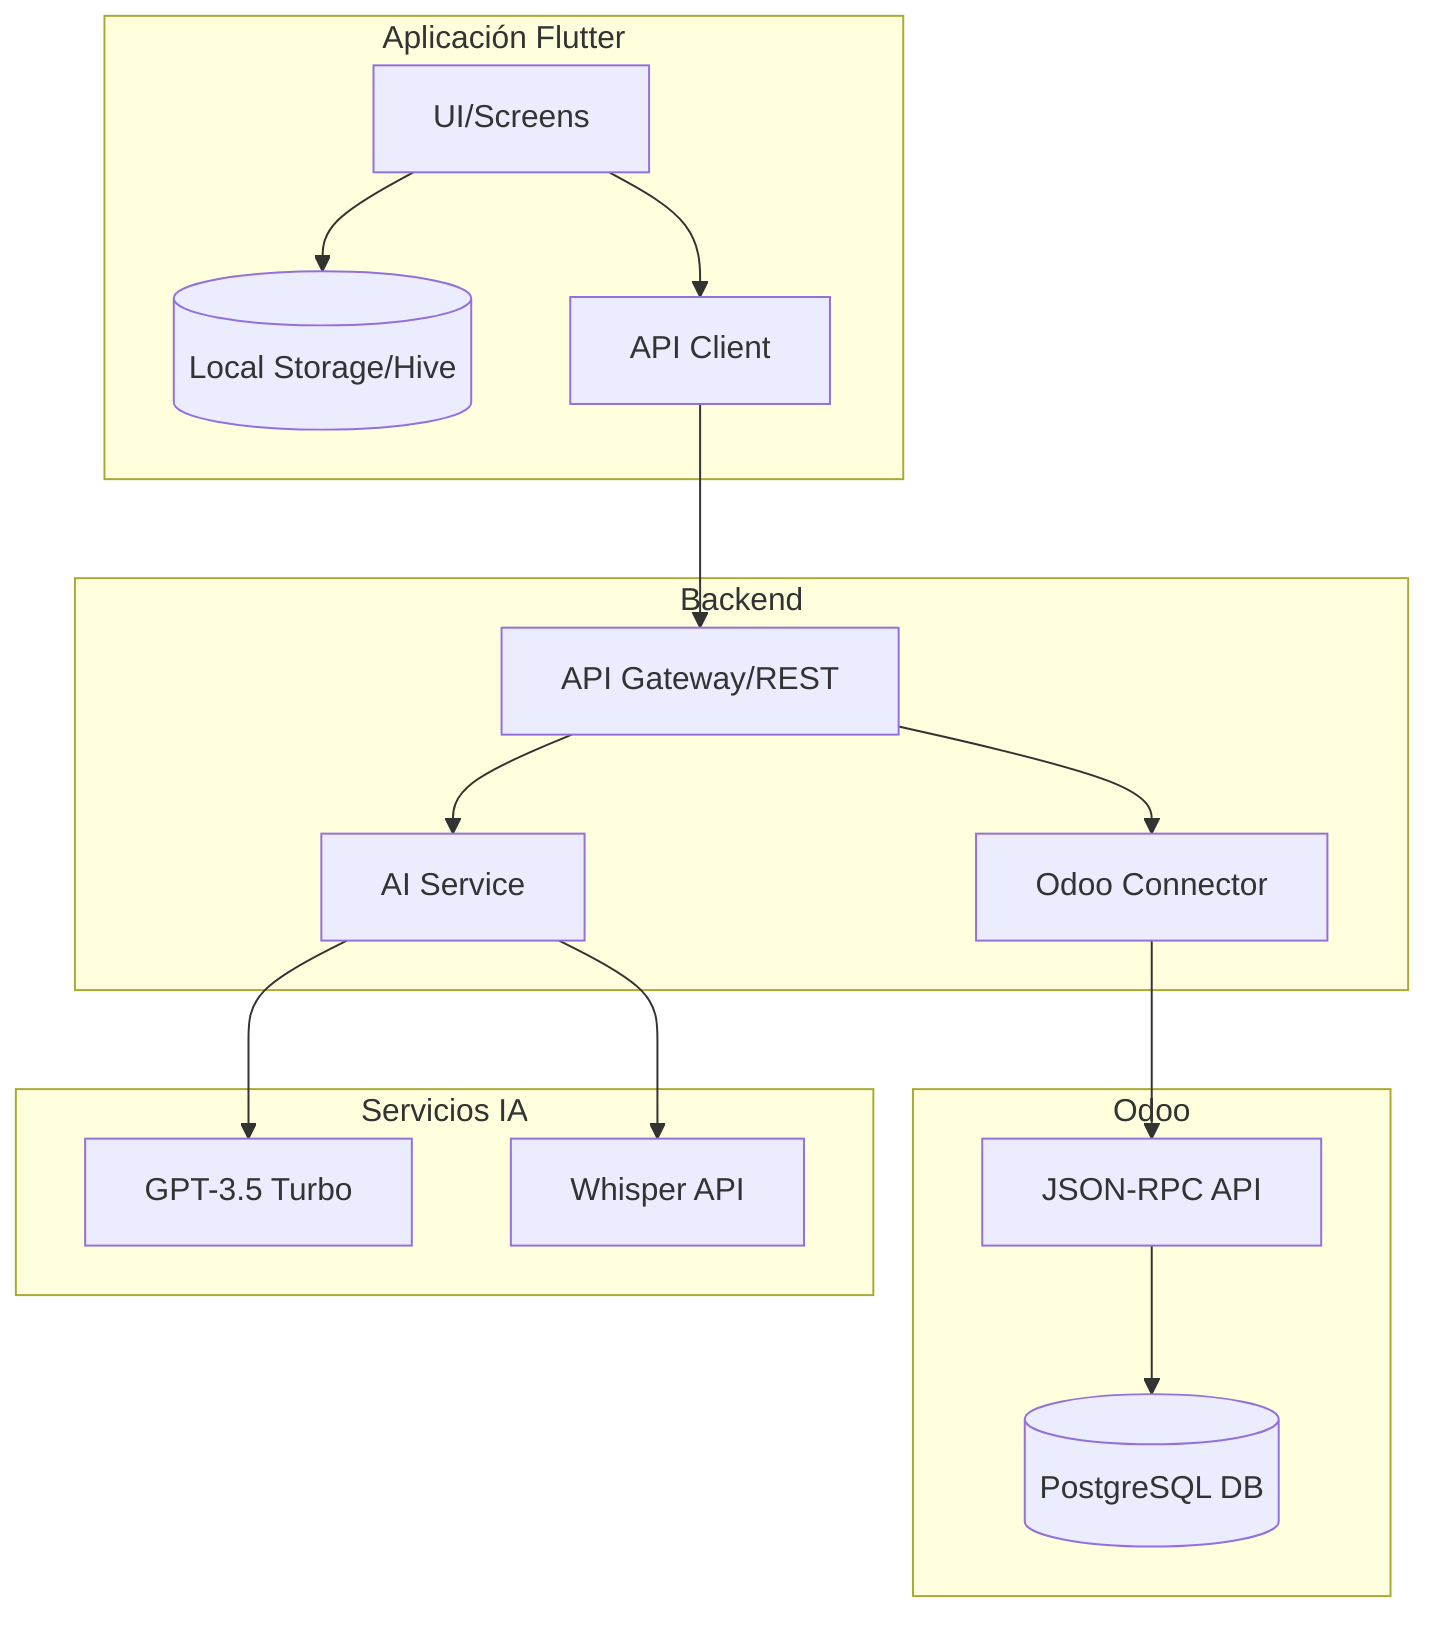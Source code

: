 flowchart TD
    subgraph Mobile["Aplicación Flutter"]
        UI[UI/Screens]
        LocalDB[(Local Storage/Hive)]
        ApiClient[API Client]
    end

    subgraph Backend["Backend"]
        API[API Gateway/REST]
        OdooConnector[Odoo Connector]
        AIService[AI Service]
    end

    subgraph Odoo["Odoo"]
        OdooAPI[JSON-RPC API]
        Database[(PostgreSQL DB)]
    end

    subgraph AI["Servicios IA"]
        GPT[GPT-3.5 Turbo]
        Whisper[Whisper API]
    end

    UI --> LocalDB
    UI --> ApiClient
    ApiClient --> API
    API --> OdooConnector
    API --> AIService
    OdooConnector --> OdooAPI
    OdooAPI --> Database
    AIService --> GPT
    AIService --> Whisper